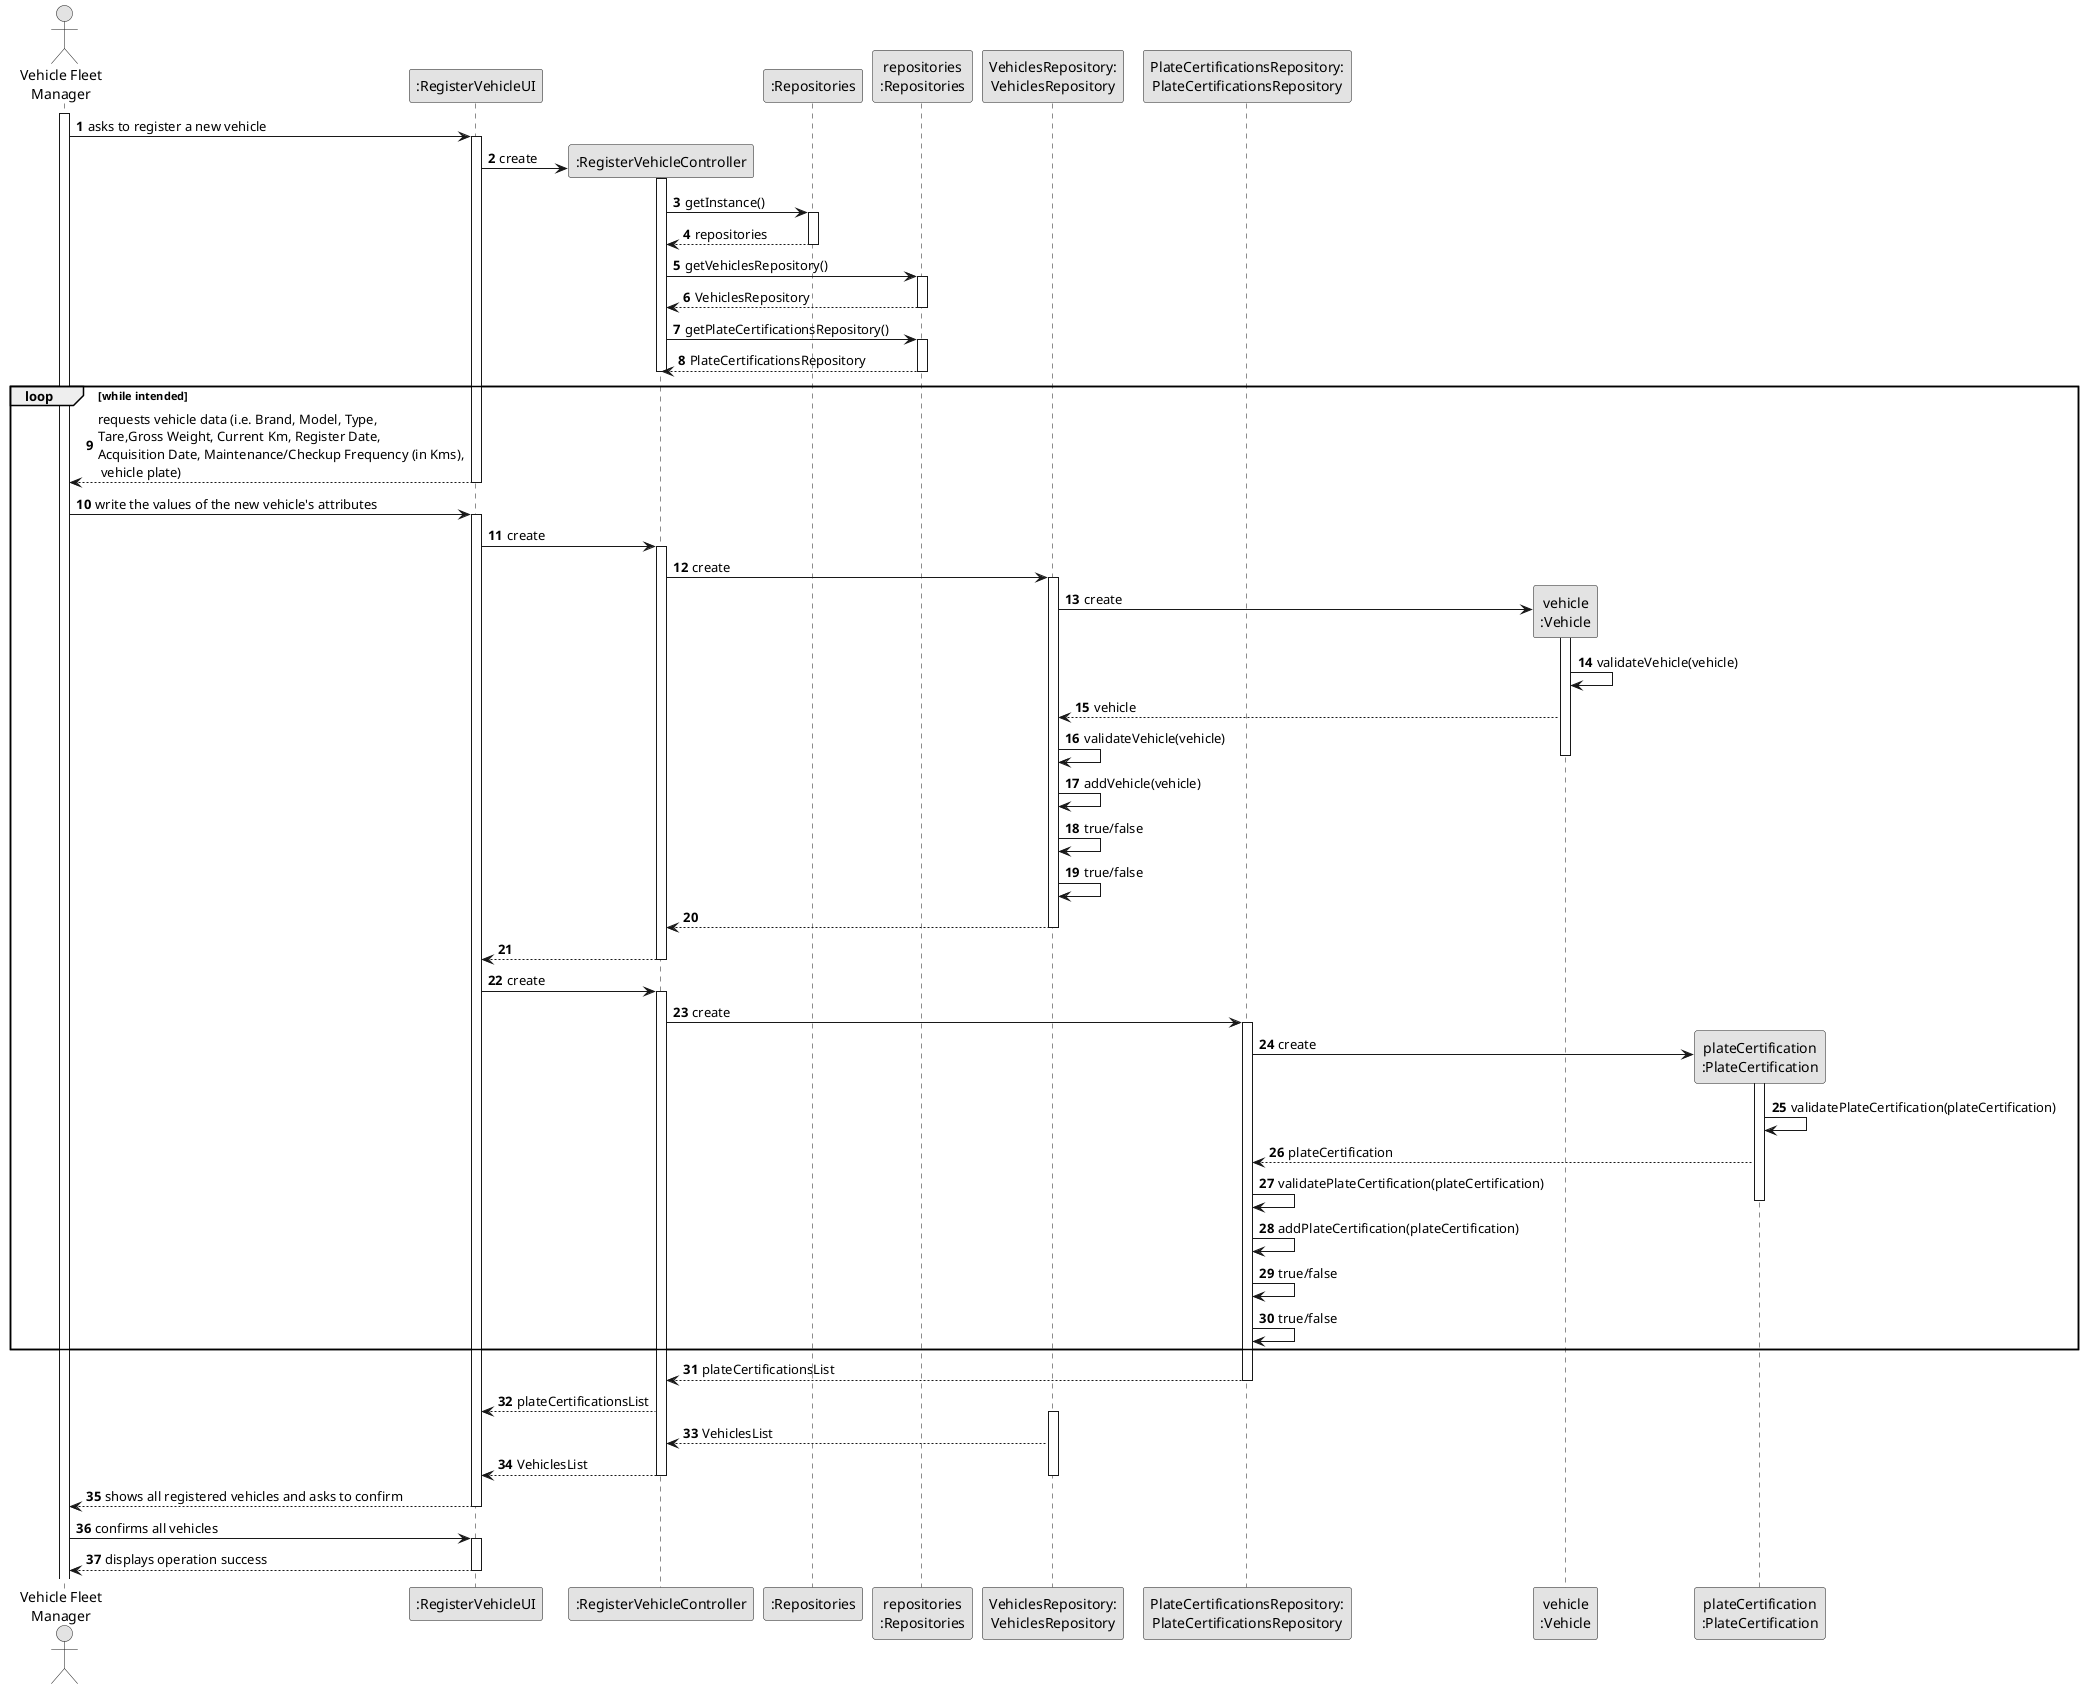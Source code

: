 @startuml
skinparam monochrome true
skinparam packageStyle rectangle
skinparam shadowing false

actor "Vehicle Fleet\nManager" as VFM
participant ":RegisterVehicleUI" as UI
participant ":RegisterVehicleController" as CTRL
participant ":Repositories" as RepositorySingleton
participant "repositories\n:Repositories" as PLAT
participant "VehiclesRepository:\nVehiclesRepository" as VehiclesRepository
participant "PlateCertificationsRepository:\nPlateCertificationsRepository" as PlateCertificationsRepository
participant "vehicle\n:Vehicle" as VEICULO
participant "plateCertification\n:PlateCertification" as PLATE_CERTIFICATION

autonumber 1

activate VFM

        VFM -> UI : asks to register a new vehicle
    activate UI

        UI -> CTRL** : create
    activate CTRL

        CTRL -> RepositorySingleton : getInstance()
    activate RepositorySingleton

    RepositorySingleton --> CTRL: repositories
    deactivate RepositorySingleton

        CTRL -> PLAT : getVehiclesRepository()
    activate PLAT

    PLAT --> CTRL: VehiclesRepository
    deactivate PLAT

    CTRL -> PLAT : getPlateCertificationsRepository()

    activate PLAT

    PLAT --> CTRL: PlateCertificationsRepository
    deactivate PLAT

deactivate CTRL

    loop while intended
        UI --> VFM : requests vehicle data (i.e. Brand, Model, Type, \nTare,Gross Weight, Current Km, Register Date, \nAcquisition Date, Maintenance/Checkup Frequency (in Kms),\n vehicle plate)

    deactivate UI

        VFM -> UI : write the values of the new vehicle's attributes
    activate UI

       UI -> CTRL: create
    activate CTRL

        CTRL -> VehiclesRepository : create
    activate VehiclesRepository

        'VehiclesRepository -> VEICULO**: createVehicle(currentKm,\n acquisitionDate,maintenance)
        VehiclesRepository -> VEICULO**: create
    activate VEICULO

    VEICULO -> VEICULO: validateVehicle(vehicle)

    VEICULO --> VehiclesRepository : vehicle
    VehiclesRepository -> VehiclesRepository: validateVehicle(vehicle)
    deactivate VEICULO
    VehiclesRepository -> VehiclesRepository: addVehicle(vehicle)
    VehiclesRepository -> VehiclesRepository: true/false
    VehiclesRepository -> VehiclesRepository: true/false

    CTRL <-- VehiclesRepository
    deactivate VehiclesRepository

    UI <-- CTRL

    deactivate CTRL

    UI -> CTRL: create

    activate CTRL

        CTRL -> PlateCertificationsRepository : create
    activate PlateCertificationsRepository

    'PlateCertificationsRepository -> PLATE_CERTIFICATION**: createPlateCertification(brand,\n model,type,tare,grossWeight,\n registerDate,plate)
    PlateCertificationsRepository -> PLATE_CERTIFICATION**: create

    activate PLATE_CERTIFICATION
        PLATE_CERTIFICATION -> PLATE_CERTIFICATION: validatePlateCertification(plateCertification)

        PLATE_CERTIFICATION --> PlateCertificationsRepository : plateCertification
        PlateCertificationsRepository -> PlateCertificationsRepository: validatePlateCertification(plateCertification)
        deactivate PLATE_CERTIFICATION
        PlateCertificationsRepository -> PlateCertificationsRepository: addPlateCertification(plateCertification)
        PlateCertificationsRepository -> PlateCertificationsRepository: true/false
        PlateCertificationsRepository -> PlateCertificationsRepository: true/false

    end

    CTRL <-- PlateCertificationsRepository : plateCertificationsList
    deactivate PlateCertificationsRepository

    CTRL --> UI : plateCertificationsList

    activate VehiclesRepository

    CTRL <-- VehiclesRepository : VehiclesList
    CTRL --> UI : VehiclesList
    deactivate VehiclesRepository

    deactivate CTRL

    UI --> VFM : shows all registered vehicles and asks to confirm
    deactivate UI

        VFM -> UI : confirms all vehicles
    activate UI

    UI --> VFM : displays operation success
    deactivate UI

@enduml